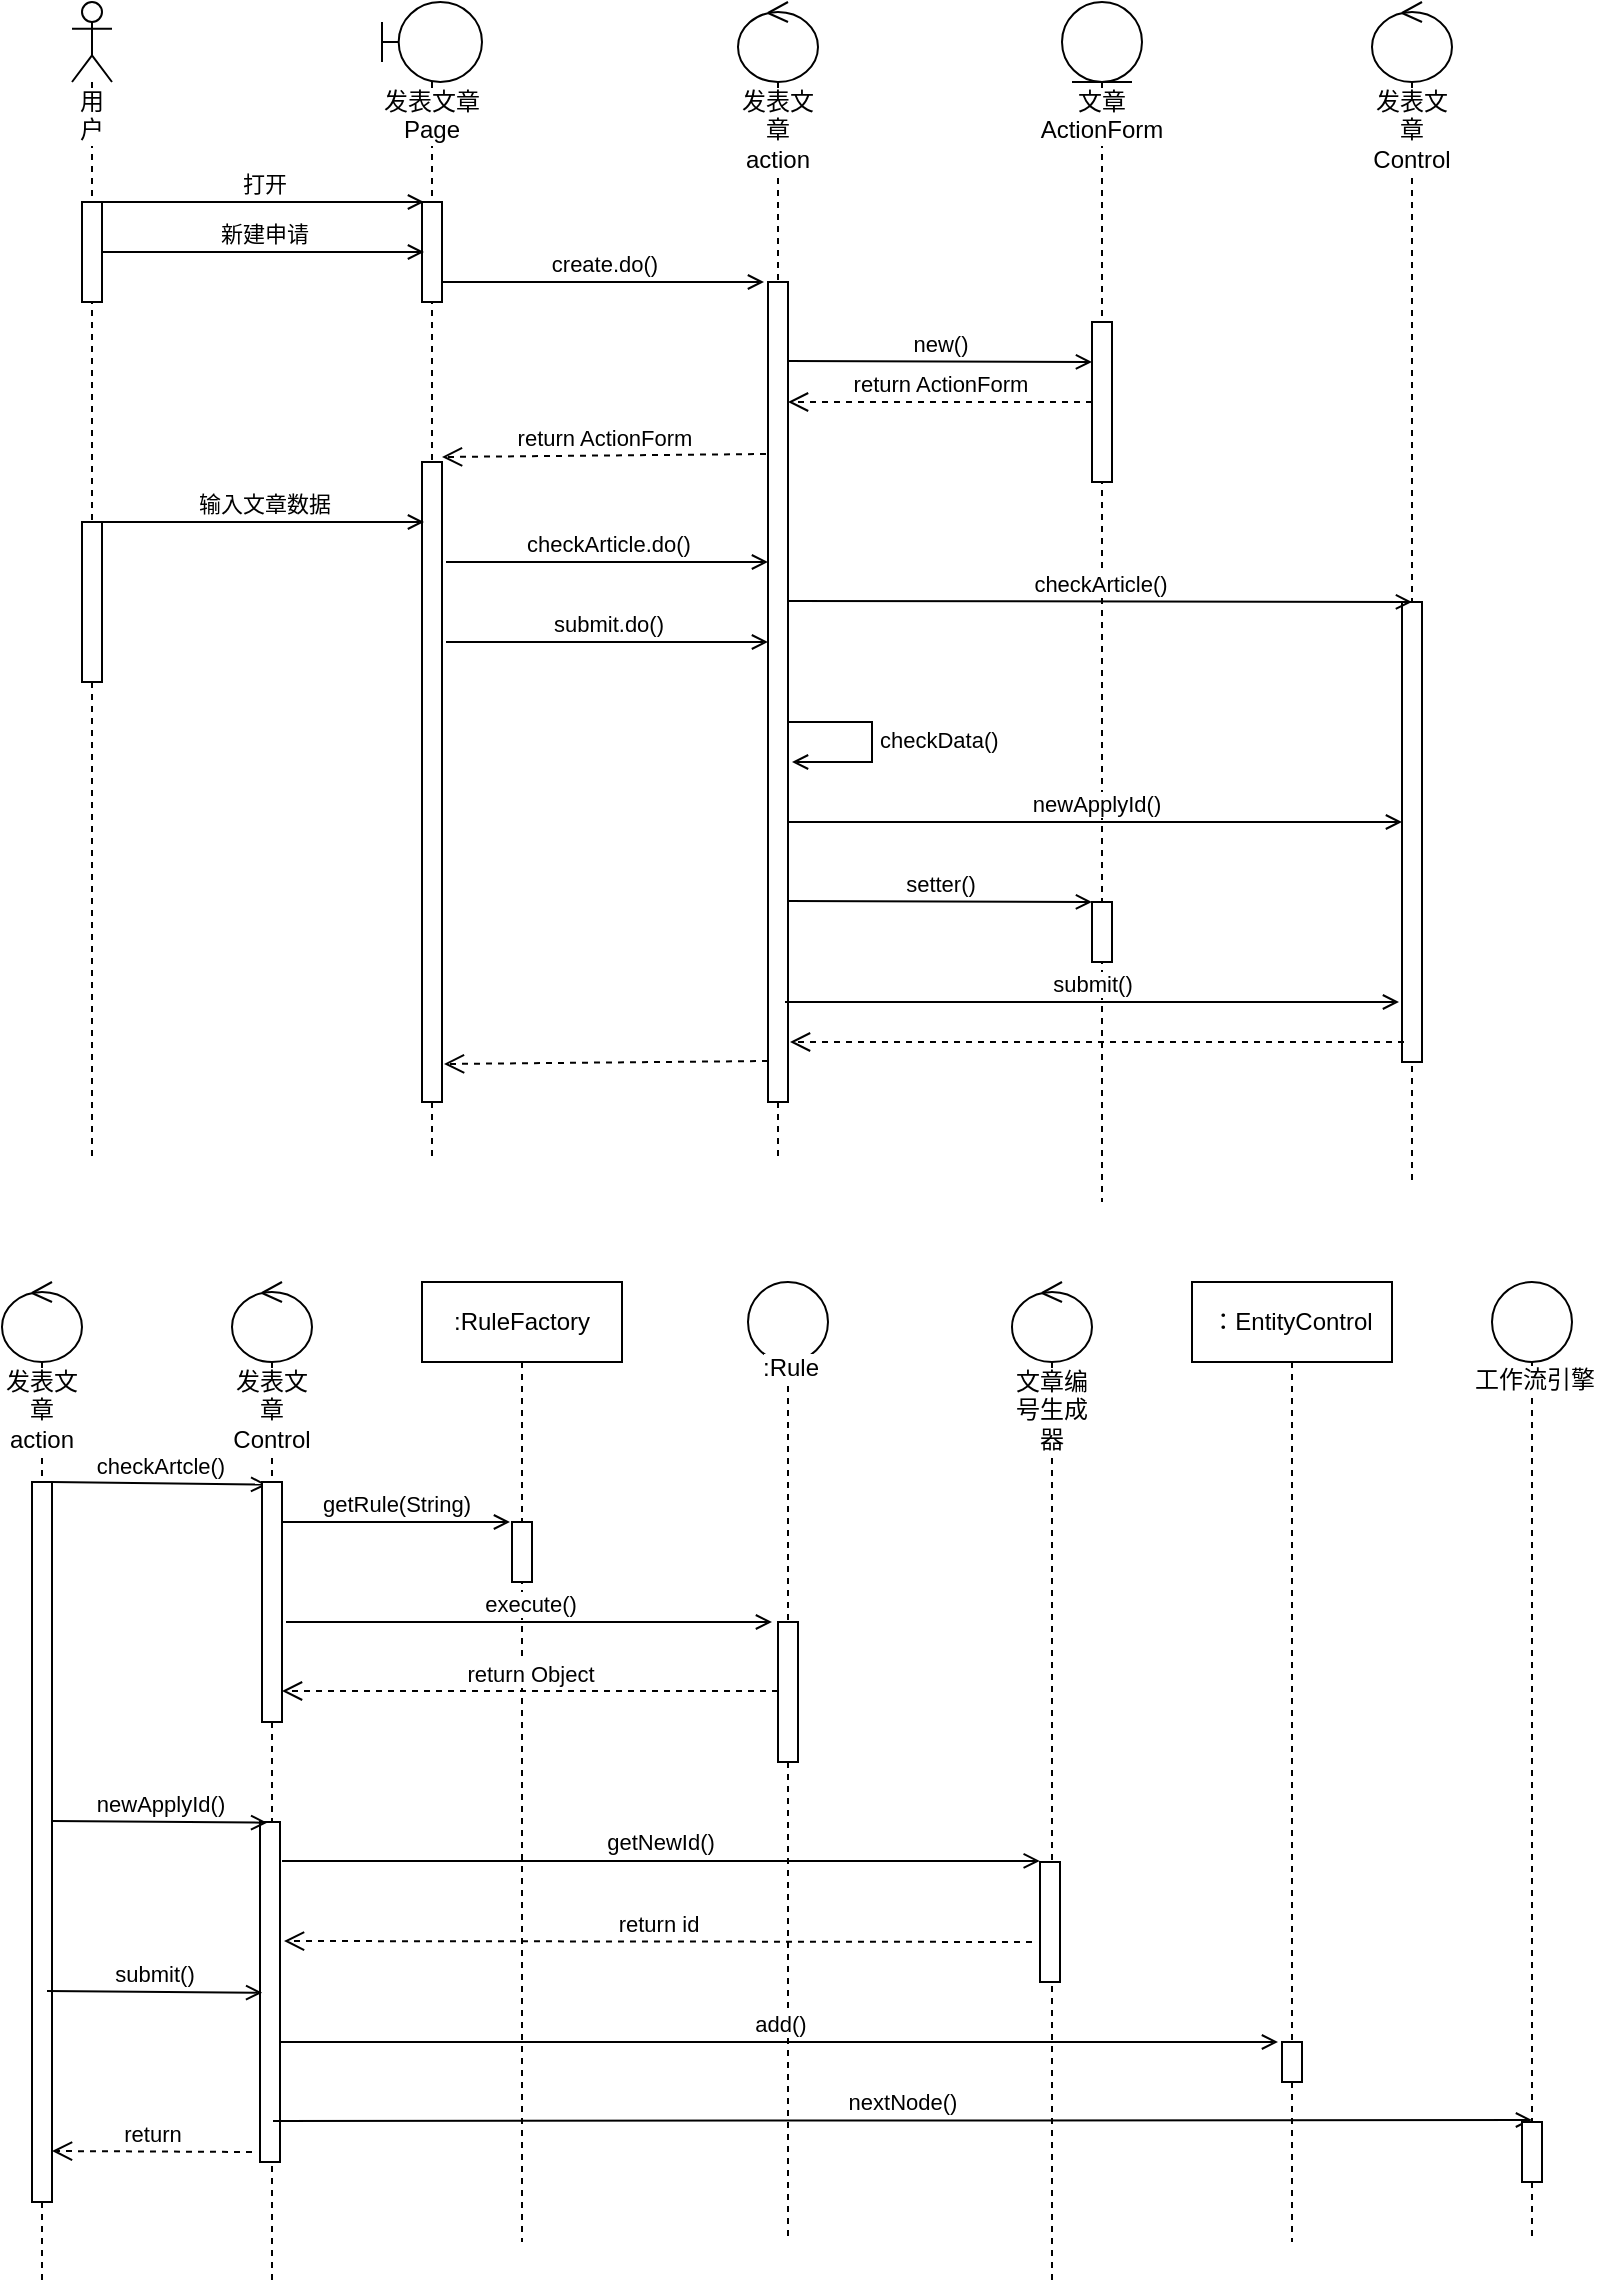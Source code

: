 <mxfile version="10.6.6" type="github"><diagram id="JTDQ1flDZBKSSQf5EzCq" name="Page-1"><mxGraphModel dx="884" dy="516" grid="1" gridSize="10" guides="1" tooltips="1" connect="1" arrows="1" fold="1" page="1" pageScale="1" pageWidth="827" pageHeight="1169" math="0" shadow="0"><root><mxCell id="0"/><mxCell id="1" parent="0"/><mxCell id="gaG_Tp3Y6LI5JRtQcVg3-35" value="" style="group" vertex="1" connectable="0" parent="1"><mxGeometry x="70" y="40" width="690" height="600" as="geometry"/></mxCell><mxCell id="gaG_Tp3Y6LI5JRtQcVg3-1" value="用户" style="shape=umlLifeline;participant=umlActor;perimeter=lifelinePerimeter;whiteSpace=wrap;html=1;container=1;collapsible=0;recursiveResize=0;verticalAlign=top;spacingTop=36;labelBackgroundColor=#ffffff;outlineConnect=0;" vertex="1" parent="gaG_Tp3Y6LI5JRtQcVg3-35"><mxGeometry width="20" height="580" as="geometry"/></mxCell><mxCell id="gaG_Tp3Y6LI5JRtQcVg3-6" value="" style="html=1;points=[];perimeter=orthogonalPerimeter;" vertex="1" parent="gaG_Tp3Y6LI5JRtQcVg3-1"><mxGeometry x="5" y="100" width="10" height="50" as="geometry"/></mxCell><mxCell id="gaG_Tp3Y6LI5JRtQcVg3-20" value="" style="html=1;points=[];perimeter=orthogonalPerimeter;" vertex="1" parent="gaG_Tp3Y6LI5JRtQcVg3-1"><mxGeometry x="5" y="260" width="10" height="80" as="geometry"/></mxCell><mxCell id="gaG_Tp3Y6LI5JRtQcVg3-2" value="发表文章Page" style="shape=umlLifeline;participant=umlBoundary;perimeter=lifelinePerimeter;whiteSpace=wrap;html=1;container=1;collapsible=0;recursiveResize=0;verticalAlign=top;spacingTop=36;labelBackgroundColor=#ffffff;outlineConnect=0;" vertex="1" parent="gaG_Tp3Y6LI5JRtQcVg3-35"><mxGeometry x="155" width="50" height="580" as="geometry"/></mxCell><mxCell id="gaG_Tp3Y6LI5JRtQcVg3-7" value="" style="html=1;points=[];perimeter=orthogonalPerimeter;" vertex="1" parent="gaG_Tp3Y6LI5JRtQcVg3-2"><mxGeometry x="20" y="100" width="10" height="50" as="geometry"/></mxCell><mxCell id="gaG_Tp3Y6LI5JRtQcVg3-18" value="" style="html=1;points=[];perimeter=orthogonalPerimeter;" vertex="1" parent="gaG_Tp3Y6LI5JRtQcVg3-2"><mxGeometry x="20" y="230" width="10" height="320" as="geometry"/></mxCell><mxCell id="gaG_Tp3Y6LI5JRtQcVg3-3" value="发表文章action" style="shape=umlLifeline;participant=umlControl;perimeter=lifelinePerimeter;whiteSpace=wrap;html=1;container=1;collapsible=0;recursiveResize=0;verticalAlign=top;spacingTop=36;labelBackgroundColor=#ffffff;outlineConnect=0;" vertex="1" parent="gaG_Tp3Y6LI5JRtQcVg3-35"><mxGeometry x="333" width="40" height="580" as="geometry"/></mxCell><mxCell id="gaG_Tp3Y6LI5JRtQcVg3-13" value="" style="html=1;points=[];perimeter=orthogonalPerimeter;" vertex="1" parent="gaG_Tp3Y6LI5JRtQcVg3-3"><mxGeometry x="15" y="140" width="10" height="410" as="geometry"/></mxCell><mxCell id="gaG_Tp3Y6LI5JRtQcVg3-4" value="文章 ActionForm" style="shape=umlLifeline;participant=umlEntity;perimeter=lifelinePerimeter;whiteSpace=wrap;html=1;container=1;collapsible=0;recursiveResize=0;verticalAlign=top;spacingTop=36;labelBackgroundColor=#ffffff;outlineConnect=0;" vertex="1" parent="gaG_Tp3Y6LI5JRtQcVg3-35"><mxGeometry x="495" width="40" height="600" as="geometry"/></mxCell><mxCell id="gaG_Tp3Y6LI5JRtQcVg3-15" value="" style="html=1;points=[];perimeter=orthogonalPerimeter;" vertex="1" parent="gaG_Tp3Y6LI5JRtQcVg3-4"><mxGeometry x="15" y="160" width="10" height="80" as="geometry"/></mxCell><mxCell id="gaG_Tp3Y6LI5JRtQcVg3-30" value="" style="html=1;points=[];perimeter=orthogonalPerimeter;" vertex="1" parent="gaG_Tp3Y6LI5JRtQcVg3-4"><mxGeometry x="15" y="450" width="10" height="30" as="geometry"/></mxCell><mxCell id="gaG_Tp3Y6LI5JRtQcVg3-5" value="发表文章Control" style="shape=umlLifeline;participant=umlControl;perimeter=lifelinePerimeter;whiteSpace=wrap;html=1;container=1;collapsible=0;recursiveResize=0;verticalAlign=top;spacingTop=36;labelBackgroundColor=#ffffff;outlineConnect=0;" vertex="1" parent="gaG_Tp3Y6LI5JRtQcVg3-35"><mxGeometry x="650" width="40" height="590" as="geometry"/></mxCell><mxCell id="gaG_Tp3Y6LI5JRtQcVg3-24" value="" style="html=1;points=[];perimeter=orthogonalPerimeter;" vertex="1" parent="gaG_Tp3Y6LI5JRtQcVg3-5"><mxGeometry x="15" y="300" width="10" height="230" as="geometry"/></mxCell><mxCell id="gaG_Tp3Y6LI5JRtQcVg3-10" value="打开" style="html=1;verticalAlign=bottom;endArrow=open;entryX=0.1;entryY=0;entryDx=0;entryDy=0;entryPerimeter=0;endFill=0;" edge="1" parent="gaG_Tp3Y6LI5JRtQcVg3-35" target="gaG_Tp3Y6LI5JRtQcVg3-7"><mxGeometry width="80" relative="1" as="geometry"><mxPoint x="15" y="100" as="sourcePoint"/><mxPoint x="95" y="100" as="targetPoint"/></mxGeometry></mxCell><mxCell id="gaG_Tp3Y6LI5JRtQcVg3-11" value="新建申请" style="html=1;verticalAlign=bottom;endArrow=open;entryX=0.1;entryY=0;entryDx=0;entryDy=0;entryPerimeter=0;endFill=0;" edge="1" parent="gaG_Tp3Y6LI5JRtQcVg3-35"><mxGeometry width="80" relative="1" as="geometry"><mxPoint x="15" y="125" as="sourcePoint"/><mxPoint x="176" y="125" as="targetPoint"/></mxGeometry></mxCell><mxCell id="gaG_Tp3Y6LI5JRtQcVg3-14" value="create.do()&lt;br&gt;" style="html=1;verticalAlign=bottom;endArrow=open;entryX=0.1;entryY=0;entryDx=0;entryDy=0;entryPerimeter=0;endFill=0;" edge="1" parent="gaG_Tp3Y6LI5JRtQcVg3-35"><mxGeometry width="80" relative="1" as="geometry"><mxPoint x="185" y="140" as="sourcePoint"/><mxPoint x="346" y="140" as="targetPoint"/></mxGeometry></mxCell><mxCell id="gaG_Tp3Y6LI5JRtQcVg3-16" value="new()&lt;br&gt;" style="html=1;verticalAlign=bottom;endArrow=open;endFill=0;" edge="1" parent="gaG_Tp3Y6LI5JRtQcVg3-35"><mxGeometry width="80" relative="1" as="geometry"><mxPoint x="358" y="179.5" as="sourcePoint"/><mxPoint x="510" y="180" as="targetPoint"/></mxGeometry></mxCell><mxCell id="gaG_Tp3Y6LI5JRtQcVg3-17" value="return ActionForm" style="html=1;verticalAlign=bottom;endArrow=open;dashed=1;endSize=8;" edge="1" parent="gaG_Tp3Y6LI5JRtQcVg3-35" source="gaG_Tp3Y6LI5JRtQcVg3-15" target="gaG_Tp3Y6LI5JRtQcVg3-13"><mxGeometry relative="1" as="geometry"><mxPoint x="470" y="210" as="sourcePoint"/><mxPoint x="390" y="210" as="targetPoint"/></mxGeometry></mxCell><mxCell id="gaG_Tp3Y6LI5JRtQcVg3-19" value="return ActionForm" style="html=1;verticalAlign=bottom;endArrow=open;dashed=1;endSize=8;exitX=-0.1;exitY=0.49;exitDx=0;exitDy=0;exitPerimeter=0;" edge="1" parent="gaG_Tp3Y6LI5JRtQcVg3-35"><mxGeometry relative="1" as="geometry"><mxPoint x="347" y="226" as="sourcePoint"/><mxPoint x="185" y="227.5" as="targetPoint"/></mxGeometry></mxCell><mxCell id="gaG_Tp3Y6LI5JRtQcVg3-21" value="输入文章数据" style="html=1;verticalAlign=bottom;endArrow=open;entryX=0.1;entryY=0;entryDx=0;entryDy=0;entryPerimeter=0;endFill=0;" edge="1" parent="gaG_Tp3Y6LI5JRtQcVg3-35"><mxGeometry width="80" relative="1" as="geometry"><mxPoint x="15" y="260" as="sourcePoint"/><mxPoint x="176" y="260" as="targetPoint"/></mxGeometry></mxCell><mxCell id="gaG_Tp3Y6LI5JRtQcVg3-23" value="checkArticle.do()&lt;br&gt;" style="html=1;verticalAlign=bottom;endArrow=open;entryX=0.1;entryY=0;entryDx=0;entryDy=0;entryPerimeter=0;endFill=0;" edge="1" parent="gaG_Tp3Y6LI5JRtQcVg3-35"><mxGeometry width="80" relative="1" as="geometry"><mxPoint x="187" y="280" as="sourcePoint"/><mxPoint x="348" y="280" as="targetPoint"/></mxGeometry></mxCell><mxCell id="gaG_Tp3Y6LI5JRtQcVg3-25" value="checkArticle()&lt;br&gt;" style="html=1;verticalAlign=bottom;endArrow=open;endFill=0;" edge="1" parent="gaG_Tp3Y6LI5JRtQcVg3-35"><mxGeometry width="80" relative="1" as="geometry"><mxPoint x="358" y="299.5" as="sourcePoint"/><mxPoint x="670" y="300" as="targetPoint"/></mxGeometry></mxCell><mxCell id="gaG_Tp3Y6LI5JRtQcVg3-26" value="submit.do()&lt;br&gt;" style="html=1;verticalAlign=bottom;endArrow=open;entryX=0.1;entryY=0;entryDx=0;entryDy=0;entryPerimeter=0;endFill=0;" edge="1" parent="gaG_Tp3Y6LI5JRtQcVg3-35"><mxGeometry width="80" relative="1" as="geometry"><mxPoint x="187" y="320" as="sourcePoint"/><mxPoint x="348" y="320" as="targetPoint"/></mxGeometry></mxCell><mxCell id="gaG_Tp3Y6LI5JRtQcVg3-28" value="checkData()" style="edgeStyle=orthogonalEdgeStyle;html=1;align=left;spacingLeft=2;endArrow=open;rounded=0;endFill=0;" edge="1" parent="gaG_Tp3Y6LI5JRtQcVg3-35" source="gaG_Tp3Y6LI5JRtQcVg3-13"><mxGeometry relative="1" as="geometry"><mxPoint x="410" y="360" as="sourcePoint"/><Array as="points"><mxPoint x="400" y="360"/><mxPoint x="400" y="380"/></Array><mxPoint x="360" y="380" as="targetPoint"/></mxGeometry></mxCell><mxCell id="gaG_Tp3Y6LI5JRtQcVg3-29" value="newApplyId()&lt;br&gt;" style="html=1;verticalAlign=bottom;endArrow=open;endFill=0;" edge="1" parent="gaG_Tp3Y6LI5JRtQcVg3-35" target="gaG_Tp3Y6LI5JRtQcVg3-24"><mxGeometry width="80" relative="1" as="geometry"><mxPoint x="358" y="410" as="sourcePoint"/><mxPoint x="660" y="411" as="targetPoint"/></mxGeometry></mxCell><mxCell id="gaG_Tp3Y6LI5JRtQcVg3-31" value="setter()&lt;br&gt;" style="html=1;verticalAlign=bottom;endArrow=open;endFill=0;" edge="1" parent="gaG_Tp3Y6LI5JRtQcVg3-35"><mxGeometry width="80" relative="1" as="geometry"><mxPoint x="358" y="449.5" as="sourcePoint"/><mxPoint x="510" y="450" as="targetPoint"/></mxGeometry></mxCell><mxCell id="gaG_Tp3Y6LI5JRtQcVg3-32" value="submit()&lt;br&gt;" style="html=1;verticalAlign=bottom;endArrow=open;endFill=0;" edge="1" parent="gaG_Tp3Y6LI5JRtQcVg3-35"><mxGeometry width="80" relative="1" as="geometry"><mxPoint x="356.5" y="500" as="sourcePoint"/><mxPoint x="663.5" y="500" as="targetPoint"/></mxGeometry></mxCell><mxCell id="gaG_Tp3Y6LI5JRtQcVg3-33" value="" style="html=1;verticalAlign=bottom;endArrow=open;dashed=1;endSize=8;" edge="1" parent="gaG_Tp3Y6LI5JRtQcVg3-35"><mxGeometry relative="1" as="geometry"><mxPoint x="666" y="520" as="sourcePoint"/><mxPoint x="359" y="520" as="targetPoint"/></mxGeometry></mxCell><mxCell id="gaG_Tp3Y6LI5JRtQcVg3-34" value="" style="html=1;verticalAlign=bottom;endArrow=open;dashed=1;endSize=8;exitX=-0.1;exitY=0.49;exitDx=0;exitDy=0;exitPerimeter=0;" edge="1" parent="gaG_Tp3Y6LI5JRtQcVg3-35"><mxGeometry relative="1" as="geometry"><mxPoint x="348" y="529.5" as="sourcePoint"/><mxPoint x="186" y="531" as="targetPoint"/></mxGeometry></mxCell><mxCell id="gaG_Tp3Y6LI5JRtQcVg3-36" value="发表文章action" style="shape=umlLifeline;participant=umlControl;perimeter=lifelinePerimeter;whiteSpace=wrap;html=1;container=1;collapsible=0;recursiveResize=0;verticalAlign=top;spacingTop=36;labelBackgroundColor=#ffffff;outlineConnect=0;" vertex="1" parent="1"><mxGeometry x="35" y="680" width="40" height="500" as="geometry"/></mxCell><mxCell id="gaG_Tp3Y6LI5JRtQcVg3-49" value="" style="html=1;points=[];perimeter=orthogonalPerimeter;" vertex="1" parent="gaG_Tp3Y6LI5JRtQcVg3-36"><mxGeometry x="15" y="100" width="10" height="360" as="geometry"/></mxCell><mxCell id="gaG_Tp3Y6LI5JRtQcVg3-51" value="checkArtcle()" style="html=1;verticalAlign=bottom;endArrow=open;entryX=0.258;entryY=0.011;entryDx=0;entryDy=0;entryPerimeter=0;endFill=0;" edge="1" parent="gaG_Tp3Y6LI5JRtQcVg3-36" target="gaG_Tp3Y6LI5JRtQcVg3-50"><mxGeometry width="80" relative="1" as="geometry"><mxPoint x="25" y="100" as="sourcePoint"/><mxPoint x="105" y="100" as="targetPoint"/></mxGeometry></mxCell><mxCell id="gaG_Tp3Y6LI5JRtQcVg3-37" value="发表文章Control" style="shape=umlLifeline;participant=umlControl;perimeter=lifelinePerimeter;whiteSpace=wrap;html=1;container=1;collapsible=0;recursiveResize=0;verticalAlign=top;spacingTop=36;labelBackgroundColor=#ffffff;outlineConnect=0;" vertex="1" parent="1"><mxGeometry x="150" y="680" width="40" height="500" as="geometry"/></mxCell><mxCell id="gaG_Tp3Y6LI5JRtQcVg3-50" value="" style="html=1;points=[];perimeter=orthogonalPerimeter;" vertex="1" parent="gaG_Tp3Y6LI5JRtQcVg3-37"><mxGeometry x="15" y="100" width="10" height="120" as="geometry"/></mxCell><mxCell id="gaG_Tp3Y6LI5JRtQcVg3-60" value="" style="html=1;points=[];perimeter=orthogonalPerimeter;" vertex="1" parent="gaG_Tp3Y6LI5JRtQcVg3-37"><mxGeometry x="14" y="270" width="10" height="170" as="geometry"/></mxCell><mxCell id="gaG_Tp3Y6LI5JRtQcVg3-38" value=":RuleFactory" style="shape=umlLifeline;perimeter=lifelinePerimeter;whiteSpace=wrap;html=1;container=1;collapsible=0;recursiveResize=0;outlineConnect=0;" vertex="1" parent="1"><mxGeometry x="245" y="680" width="100" height="480" as="geometry"/></mxCell><mxCell id="gaG_Tp3Y6LI5JRtQcVg3-52" value="" style="html=1;points=[];perimeter=orthogonalPerimeter;" vertex="1" parent="gaG_Tp3Y6LI5JRtQcVg3-38"><mxGeometry x="45" y="120" width="10" height="30" as="geometry"/></mxCell><mxCell id="gaG_Tp3Y6LI5JRtQcVg3-39" value="文章编号生成器" style="shape=umlLifeline;participant=umlControl;perimeter=lifelinePerimeter;whiteSpace=wrap;html=1;container=1;collapsible=0;recursiveResize=0;verticalAlign=top;spacingTop=36;labelBackgroundColor=#ffffff;outlineConnect=0;" vertex="1" parent="1"><mxGeometry x="540" y="680" width="40" height="500" as="geometry"/></mxCell><mxCell id="gaG_Tp3Y6LI5JRtQcVg3-62" value="" style="html=1;points=[];perimeter=orthogonalPerimeter;" vertex="1" parent="gaG_Tp3Y6LI5JRtQcVg3-39"><mxGeometry x="14" y="290" width="10" height="60" as="geometry"/></mxCell><mxCell id="gaG_Tp3Y6LI5JRtQcVg3-42" value="" style="group" vertex="1" connectable="0" parent="1"><mxGeometry x="408" y="680" width="40" height="480" as="geometry"/></mxCell><mxCell id="gaG_Tp3Y6LI5JRtQcVg3-41" style="edgeStyle=orthogonalEdgeStyle;rounded=0;orthogonalLoop=1;jettySize=auto;html=1;endArrow=none;endFill=0;dashed=1;" edge="1" parent="gaG_Tp3Y6LI5JRtQcVg3-42" source="gaG_Tp3Y6LI5JRtQcVg3-55"><mxGeometry relative="1" as="geometry"><mxPoint x="20" y="480" as="targetPoint"/></mxGeometry></mxCell><mxCell id="gaG_Tp3Y6LI5JRtQcVg3-40" value="" style="ellipse;whiteSpace=wrap;html=1;aspect=fixed;" vertex="1" parent="gaG_Tp3Y6LI5JRtQcVg3-42"><mxGeometry width="40" height="40" as="geometry"/></mxCell><mxCell id="gaG_Tp3Y6LI5JRtQcVg3-55" value="" style="html=1;points=[];perimeter=orthogonalPerimeter;" vertex="1" parent="gaG_Tp3Y6LI5JRtQcVg3-42"><mxGeometry x="15" y="170" width="10" height="70" as="geometry"/></mxCell><mxCell id="gaG_Tp3Y6LI5JRtQcVg3-56" style="edgeStyle=orthogonalEdgeStyle;rounded=0;orthogonalLoop=1;jettySize=auto;html=1;endArrow=none;endFill=0;dashed=1;" edge="1" parent="gaG_Tp3Y6LI5JRtQcVg3-42" source="gaG_Tp3Y6LI5JRtQcVg3-40" target="gaG_Tp3Y6LI5JRtQcVg3-55"><mxGeometry relative="1" as="geometry"><mxPoint x="428" y="1160" as="targetPoint"/><mxPoint x="428" y="720" as="sourcePoint"/></mxGeometry></mxCell><mxCell id="gaG_Tp3Y6LI5JRtQcVg3-57" value=":Rule" style="text;html=1;resizable=0;points=[];align=center;verticalAlign=middle;labelBackgroundColor=#ffffff;" vertex="1" connectable="0" parent="gaG_Tp3Y6LI5JRtQcVg3-56"><mxGeometry x="-0.956" y="1" relative="1" as="geometry"><mxPoint as="offset"/></mxGeometry></mxCell><mxCell id="gaG_Tp3Y6LI5JRtQcVg3-71" value="nextNode()" style="html=1;verticalAlign=bottom;endArrow=open;endFill=0;" edge="1" parent="gaG_Tp3Y6LI5JRtQcVg3-42"><mxGeometry width="80" relative="1" as="geometry"><mxPoint x="-237.5" y="419.5" as="sourcePoint"/><mxPoint x="392" y="419" as="targetPoint"/></mxGeometry></mxCell><mxCell id="gaG_Tp3Y6LI5JRtQcVg3-44" value="：EntityControl" style="shape=umlLifeline;perimeter=lifelinePerimeter;whiteSpace=wrap;html=1;container=1;collapsible=0;recursiveResize=0;outlineConnect=0;" vertex="1" parent="1"><mxGeometry x="630" y="680" width="100" height="480" as="geometry"/></mxCell><mxCell id="gaG_Tp3Y6LI5JRtQcVg3-66" value="" style="html=1;points=[];perimeter=orthogonalPerimeter;" vertex="1" parent="gaG_Tp3Y6LI5JRtQcVg3-44"><mxGeometry x="45" y="380" width="10" height="20" as="geometry"/></mxCell><mxCell id="gaG_Tp3Y6LI5JRtQcVg3-45" value="" style="group" vertex="1" connectable="0" parent="1"><mxGeometry x="780" y="680" width="40" height="500" as="geometry"/></mxCell><mxCell id="gaG_Tp3Y6LI5JRtQcVg3-46" style="edgeStyle=orthogonalEdgeStyle;rounded=0;orthogonalLoop=1;jettySize=auto;html=1;endArrow=none;endFill=0;dashed=1;" edge="1" parent="gaG_Tp3Y6LI5JRtQcVg3-45" source="gaG_Tp3Y6LI5JRtQcVg3-68"><mxGeometry relative="1" as="geometry"><mxPoint x="20" y="480" as="targetPoint"/></mxGeometry></mxCell><mxCell id="gaG_Tp3Y6LI5JRtQcVg3-48" value="" style="ellipse;whiteSpace=wrap;html=1;aspect=fixed;" vertex="1" parent="gaG_Tp3Y6LI5JRtQcVg3-45"><mxGeometry width="40" height="40" as="geometry"/></mxCell><mxCell id="gaG_Tp3Y6LI5JRtQcVg3-68" value="" style="html=1;points=[];perimeter=orthogonalPerimeter;" vertex="1" parent="gaG_Tp3Y6LI5JRtQcVg3-45"><mxGeometry x="15" y="420" width="10" height="30" as="geometry"/></mxCell><mxCell id="gaG_Tp3Y6LI5JRtQcVg3-69" style="edgeStyle=orthogonalEdgeStyle;rounded=0;orthogonalLoop=1;jettySize=auto;html=1;endArrow=none;endFill=0;dashed=1;" edge="1" parent="gaG_Tp3Y6LI5JRtQcVg3-45" source="gaG_Tp3Y6LI5JRtQcVg3-48" target="gaG_Tp3Y6LI5JRtQcVg3-68"><mxGeometry relative="1" as="geometry"><mxPoint x="800" y="1160" as="targetPoint"/><mxPoint x="800" y="720" as="sourcePoint"/></mxGeometry></mxCell><mxCell id="gaG_Tp3Y6LI5JRtQcVg3-70" value="工作流引擎" style="text;html=1;resizable=0;points=[];align=center;verticalAlign=middle;labelBackgroundColor=#ffffff;" vertex="1" connectable="0" parent="gaG_Tp3Y6LI5JRtQcVg3-69"><mxGeometry x="-0.956" y="1" relative="1" as="geometry"><mxPoint as="offset"/></mxGeometry></mxCell><mxCell id="gaG_Tp3Y6LI5JRtQcVg3-54" value="getRule(String)" style="html=1;verticalAlign=bottom;endArrow=open;endFill=0;" edge="1" parent="1"><mxGeometry width="80" relative="1" as="geometry"><mxPoint x="175" y="800" as="sourcePoint"/><mxPoint x="289" y="800" as="targetPoint"/></mxGeometry></mxCell><mxCell id="gaG_Tp3Y6LI5JRtQcVg3-58" value="execute()" style="html=1;verticalAlign=bottom;endArrow=open;endFill=0;" edge="1" parent="1"><mxGeometry width="80" relative="1" as="geometry"><mxPoint x="177" y="850" as="sourcePoint"/><mxPoint x="420" y="850" as="targetPoint"/></mxGeometry></mxCell><mxCell id="gaG_Tp3Y6LI5JRtQcVg3-59" value="return Object" style="html=1;verticalAlign=bottom;endArrow=open;dashed=1;endSize=8;" edge="1" parent="1" target="gaG_Tp3Y6LI5JRtQcVg3-50"><mxGeometry relative="1" as="geometry"><mxPoint x="423" y="884.5" as="sourcePoint"/><mxPoint x="180" y="880" as="targetPoint"/></mxGeometry></mxCell><mxCell id="gaG_Tp3Y6LI5JRtQcVg3-61" value="newApplyId()" style="html=1;verticalAlign=bottom;endArrow=open;entryX=0.258;entryY=0.011;entryDx=0;entryDy=0;entryPerimeter=0;endFill=0;" edge="1" parent="1"><mxGeometry width="80" relative="1" as="geometry"><mxPoint x="60" y="949.5" as="sourcePoint"/><mxPoint x="167.579" y="950.342" as="targetPoint"/></mxGeometry></mxCell><mxCell id="gaG_Tp3Y6LI5JRtQcVg3-63" value="getNewId()" style="html=1;verticalAlign=bottom;endArrow=open;endFill=0;entryX=-0.011;entryY=-0.009;entryDx=0;entryDy=0;entryPerimeter=0;" edge="1" parent="1" target="gaG_Tp3Y6LI5JRtQcVg3-62"><mxGeometry width="80" relative="1" as="geometry"><mxPoint x="175" y="969.5" as="sourcePoint"/><mxPoint x="550" y="970" as="targetPoint"/></mxGeometry></mxCell><mxCell id="gaG_Tp3Y6LI5JRtQcVg3-64" value="return id" style="html=1;verticalAlign=bottom;endArrow=open;dashed=1;endSize=8;" edge="1" parent="1"><mxGeometry relative="1" as="geometry"><mxPoint x="550" y="1010" as="sourcePoint"/><mxPoint x="176" y="1009.5" as="targetPoint"/></mxGeometry></mxCell><mxCell id="gaG_Tp3Y6LI5JRtQcVg3-65" value="submit()" style="html=1;verticalAlign=bottom;endArrow=open;entryX=0.258;entryY=0.011;entryDx=0;entryDy=0;entryPerimeter=0;endFill=0;" edge="1" parent="1"><mxGeometry width="80" relative="1" as="geometry"><mxPoint x="57.5" y="1034.5" as="sourcePoint"/><mxPoint x="165.079" y="1035.342" as="targetPoint"/></mxGeometry></mxCell><mxCell id="gaG_Tp3Y6LI5JRtQcVg3-67" value="add()" style="html=1;verticalAlign=bottom;endArrow=open;endFill=0;" edge="1" parent="1"><mxGeometry width="80" relative="1" as="geometry"><mxPoint x="174" y="1060" as="sourcePoint"/><mxPoint x="673" y="1060" as="targetPoint"/></mxGeometry></mxCell><mxCell id="gaG_Tp3Y6LI5JRtQcVg3-73" value="return" style="html=1;verticalAlign=bottom;endArrow=open;dashed=1;endSize=8;" edge="1" parent="1"><mxGeometry relative="1" as="geometry"><mxPoint x="160" y="1115" as="sourcePoint"/><mxPoint x="60" y="1114.5" as="targetPoint"/></mxGeometry></mxCell></root></mxGraphModel></diagram></mxfile>